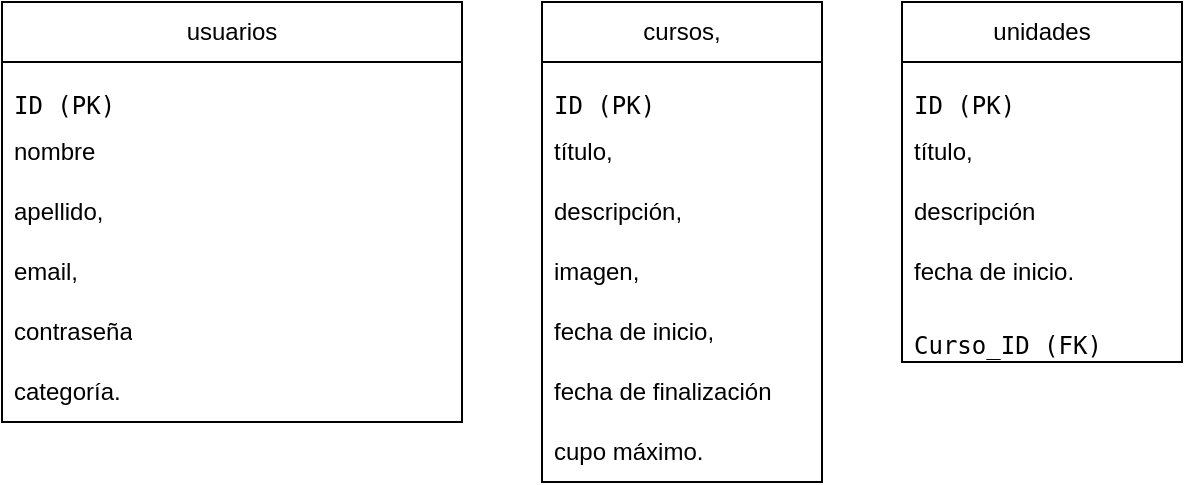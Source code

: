 <mxfile version="21.7.5" type="device">
  <diagram name="Página-1" id="BUARG_sNkK2dep9J8KPj">
    <mxGraphModel dx="1434" dy="836" grid="1" gridSize="10" guides="1" tooltips="1" connect="1" arrows="1" fold="1" page="1" pageScale="1" pageWidth="850" pageHeight="1100" math="0" shadow="0">
      <root>
        <mxCell id="0" />
        <mxCell id="1" parent="0" />
        <mxCell id="bm2j1SgneI6Q3gghWbZo-11" value="usuarios" style="swimlane;fontStyle=0;childLayout=stackLayout;horizontal=1;startSize=30;horizontalStack=0;resizeParent=1;resizeParentMax=0;resizeLast=0;collapsible=1;marginBottom=0;whiteSpace=wrap;html=1;" vertex="1" parent="1">
          <mxGeometry x="70" y="460" width="230" height="210" as="geometry" />
        </mxCell>
        <mxCell id="bm2j1SgneI6Q3gghWbZo-34" value="&lt;pre&gt;&lt;code class=&quot;!whitespace-pre hljs language-lua&quot;&gt;ID (PK) &lt;/code&gt;&lt;/pre&gt;" style="text;strokeColor=none;fillColor=none;align=left;verticalAlign=middle;spacingLeft=4;spacingRight=4;overflow=hidden;points=[[0,0.5],[1,0.5]];portConstraint=eastwest;rotatable=0;whiteSpace=wrap;html=1;" vertex="1" parent="bm2j1SgneI6Q3gghWbZo-11">
          <mxGeometry y="30" width="230" height="30" as="geometry" />
        </mxCell>
        <mxCell id="bm2j1SgneI6Q3gghWbZo-12" value="nombre" style="text;strokeColor=none;fillColor=none;align=left;verticalAlign=middle;spacingLeft=4;spacingRight=4;overflow=hidden;points=[[0,0.5],[1,0.5]];portConstraint=eastwest;rotatable=0;whiteSpace=wrap;html=1;" vertex="1" parent="bm2j1SgneI6Q3gghWbZo-11">
          <mxGeometry y="60" width="230" height="30" as="geometry" />
        </mxCell>
        <mxCell id="bm2j1SgneI6Q3gghWbZo-13" value="apellido," style="text;strokeColor=none;fillColor=none;align=left;verticalAlign=middle;spacingLeft=4;spacingRight=4;overflow=hidden;points=[[0,0.5],[1,0.5]];portConstraint=eastwest;rotatable=0;whiteSpace=wrap;html=1;" vertex="1" parent="bm2j1SgneI6Q3gghWbZo-11">
          <mxGeometry y="90" width="230" height="30" as="geometry" />
        </mxCell>
        <mxCell id="bm2j1SgneI6Q3gghWbZo-14" value="email," style="text;strokeColor=none;fillColor=none;align=left;verticalAlign=middle;spacingLeft=4;spacingRight=4;overflow=hidden;points=[[0,0.5],[1,0.5]];portConstraint=eastwest;rotatable=0;whiteSpace=wrap;html=1;" vertex="1" parent="bm2j1SgneI6Q3gghWbZo-11">
          <mxGeometry y="120" width="230" height="30" as="geometry" />
        </mxCell>
        <mxCell id="bm2j1SgneI6Q3gghWbZo-19" value="contraseña" style="text;strokeColor=none;fillColor=none;align=left;verticalAlign=middle;spacingLeft=4;spacingRight=4;overflow=hidden;points=[[0,0.5],[1,0.5]];portConstraint=eastwest;rotatable=0;whiteSpace=wrap;html=1;" vertex="1" parent="bm2j1SgneI6Q3gghWbZo-11">
          <mxGeometry y="150" width="230" height="30" as="geometry" />
        </mxCell>
        <mxCell id="bm2j1SgneI6Q3gghWbZo-20" value="categoría." style="text;strokeColor=none;fillColor=none;align=left;verticalAlign=middle;spacingLeft=4;spacingRight=4;overflow=hidden;points=[[0,0.5],[1,0.5]];portConstraint=eastwest;rotatable=0;whiteSpace=wrap;html=1;" vertex="1" parent="bm2j1SgneI6Q3gghWbZo-11">
          <mxGeometry y="180" width="230" height="30" as="geometry" />
        </mxCell>
        <mxCell id="bm2j1SgneI6Q3gghWbZo-22" value="cursos," style="swimlane;fontStyle=0;childLayout=stackLayout;horizontal=1;startSize=30;horizontalStack=0;resizeParent=1;resizeParentMax=0;resizeLast=0;collapsible=1;marginBottom=0;whiteSpace=wrap;html=1;" vertex="1" parent="1">
          <mxGeometry x="340" y="460" width="140" height="240" as="geometry" />
        </mxCell>
        <mxCell id="bm2j1SgneI6Q3gghWbZo-35" value="&lt;pre&gt;&lt;code class=&quot;!whitespace-pre hljs language-lua&quot;&gt;ID (PK) &lt;/code&gt;&lt;/pre&gt;" style="text;strokeColor=none;fillColor=none;align=left;verticalAlign=middle;spacingLeft=4;spacingRight=4;overflow=hidden;points=[[0,0.5],[1,0.5]];portConstraint=eastwest;rotatable=0;whiteSpace=wrap;html=1;" vertex="1" parent="bm2j1SgneI6Q3gghWbZo-22">
          <mxGeometry y="30" width="140" height="30" as="geometry" />
        </mxCell>
        <mxCell id="bm2j1SgneI6Q3gghWbZo-23" value="título," style="text;strokeColor=none;fillColor=none;align=left;verticalAlign=middle;spacingLeft=4;spacingRight=4;overflow=hidden;points=[[0,0.5],[1,0.5]];portConstraint=eastwest;rotatable=0;whiteSpace=wrap;html=1;" vertex="1" parent="bm2j1SgneI6Q3gghWbZo-22">
          <mxGeometry y="60" width="140" height="30" as="geometry" />
        </mxCell>
        <mxCell id="bm2j1SgneI6Q3gghWbZo-24" value="descripción," style="text;strokeColor=none;fillColor=none;align=left;verticalAlign=middle;spacingLeft=4;spacingRight=4;overflow=hidden;points=[[0,0.5],[1,0.5]];portConstraint=eastwest;rotatable=0;whiteSpace=wrap;html=1;" vertex="1" parent="bm2j1SgneI6Q3gghWbZo-22">
          <mxGeometry y="90" width="140" height="30" as="geometry" />
        </mxCell>
        <mxCell id="bm2j1SgneI6Q3gghWbZo-25" value="imagen," style="text;strokeColor=none;fillColor=none;align=left;verticalAlign=middle;spacingLeft=4;spacingRight=4;overflow=hidden;points=[[0,0.5],[1,0.5]];portConstraint=eastwest;rotatable=0;whiteSpace=wrap;html=1;" vertex="1" parent="bm2j1SgneI6Q3gghWbZo-22">
          <mxGeometry y="120" width="140" height="30" as="geometry" />
        </mxCell>
        <mxCell id="bm2j1SgneI6Q3gghWbZo-30" value="fecha de inicio," style="text;strokeColor=none;fillColor=none;align=left;verticalAlign=middle;spacingLeft=4;spacingRight=4;overflow=hidden;points=[[0,0.5],[1,0.5]];portConstraint=eastwest;rotatable=0;whiteSpace=wrap;html=1;" vertex="1" parent="bm2j1SgneI6Q3gghWbZo-22">
          <mxGeometry y="150" width="140" height="30" as="geometry" />
        </mxCell>
        <mxCell id="bm2j1SgneI6Q3gghWbZo-31" value="fecha de finalización" style="text;strokeColor=none;fillColor=none;align=left;verticalAlign=middle;spacingLeft=4;spacingRight=4;overflow=hidden;points=[[0,0.5],[1,0.5]];portConstraint=eastwest;rotatable=0;whiteSpace=wrap;html=1;" vertex="1" parent="bm2j1SgneI6Q3gghWbZo-22">
          <mxGeometry y="180" width="140" height="30" as="geometry" />
        </mxCell>
        <mxCell id="bm2j1SgneI6Q3gghWbZo-32" value="cupo máximo." style="text;strokeColor=none;fillColor=none;align=left;verticalAlign=middle;spacingLeft=4;spacingRight=4;overflow=hidden;points=[[0,0.5],[1,0.5]];portConstraint=eastwest;rotatable=0;whiteSpace=wrap;html=1;" vertex="1" parent="bm2j1SgneI6Q3gghWbZo-22">
          <mxGeometry y="210" width="140" height="30" as="geometry" />
        </mxCell>
        <mxCell id="bm2j1SgneI6Q3gghWbZo-26" value="unidades" style="swimlane;fontStyle=0;childLayout=stackLayout;horizontal=1;startSize=30;horizontalStack=0;resizeParent=1;resizeParentMax=0;resizeLast=0;collapsible=1;marginBottom=0;whiteSpace=wrap;html=1;" vertex="1" parent="1">
          <mxGeometry x="520" y="460" width="140" height="180" as="geometry" />
        </mxCell>
        <mxCell id="bm2j1SgneI6Q3gghWbZo-36" value="&lt;pre&gt;&lt;code class=&quot;!whitespace-pre hljs language-lua&quot;&gt;ID (PK) &lt;/code&gt;&lt;/pre&gt;" style="text;strokeColor=none;fillColor=none;align=left;verticalAlign=middle;spacingLeft=4;spacingRight=4;overflow=hidden;points=[[0,0.5],[1,0.5]];portConstraint=eastwest;rotatable=0;whiteSpace=wrap;html=1;" vertex="1" parent="bm2j1SgneI6Q3gghWbZo-26">
          <mxGeometry y="30" width="140" height="30" as="geometry" />
        </mxCell>
        <mxCell id="bm2j1SgneI6Q3gghWbZo-27" value="título," style="text;strokeColor=none;fillColor=none;align=left;verticalAlign=middle;spacingLeft=4;spacingRight=4;overflow=hidden;points=[[0,0.5],[1,0.5]];portConstraint=eastwest;rotatable=0;whiteSpace=wrap;html=1;" vertex="1" parent="bm2j1SgneI6Q3gghWbZo-26">
          <mxGeometry y="60" width="140" height="30" as="geometry" />
        </mxCell>
        <mxCell id="bm2j1SgneI6Q3gghWbZo-28" value="descripción" style="text;strokeColor=none;fillColor=none;align=left;verticalAlign=middle;spacingLeft=4;spacingRight=4;overflow=hidden;points=[[0,0.5],[1,0.5]];portConstraint=eastwest;rotatable=0;whiteSpace=wrap;html=1;" vertex="1" parent="bm2j1SgneI6Q3gghWbZo-26">
          <mxGeometry y="90" width="140" height="30" as="geometry" />
        </mxCell>
        <mxCell id="bm2j1SgneI6Q3gghWbZo-29" value="fecha de inicio." style="text;strokeColor=none;fillColor=none;align=left;verticalAlign=middle;spacingLeft=4;spacingRight=4;overflow=hidden;points=[[0,0.5],[1,0.5]];portConstraint=eastwest;rotatable=0;whiteSpace=wrap;html=1;" vertex="1" parent="bm2j1SgneI6Q3gghWbZo-26">
          <mxGeometry y="120" width="140" height="30" as="geometry" />
        </mxCell>
        <mxCell id="bm2j1SgneI6Q3gghWbZo-38" value="&lt;pre&gt;&lt;code class=&quot;!whitespace-pre hljs language-lua&quot;&gt;Curso_ID (FK)&lt;/code&gt;&lt;/pre&gt;" style="text;strokeColor=none;fillColor=none;align=left;verticalAlign=middle;spacingLeft=4;spacingRight=4;overflow=hidden;points=[[0,0.5],[1,0.5]];portConstraint=eastwest;rotatable=0;whiteSpace=wrap;html=1;" vertex="1" parent="bm2j1SgneI6Q3gghWbZo-26">
          <mxGeometry y="150" width="140" height="30" as="geometry" />
        </mxCell>
      </root>
    </mxGraphModel>
  </diagram>
</mxfile>
